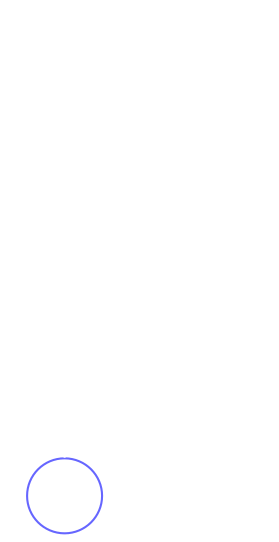 digraph {
    graph [
        bgcolor="#00000000",
        rankdir=BT,
        ];
    node [color=white, fontcolor="#FFFFFF"];
    edge [color=white];

    x [shape=box];
    y [shape=box];
    z [shape=box];
    f1 [label="f", shape=circle, color="#6666FFFF"];
    f2 [label="f", shape=circle];
    g [shape=circle];

    f1 -> x -> g -> z;
    f2 -> y;
}
